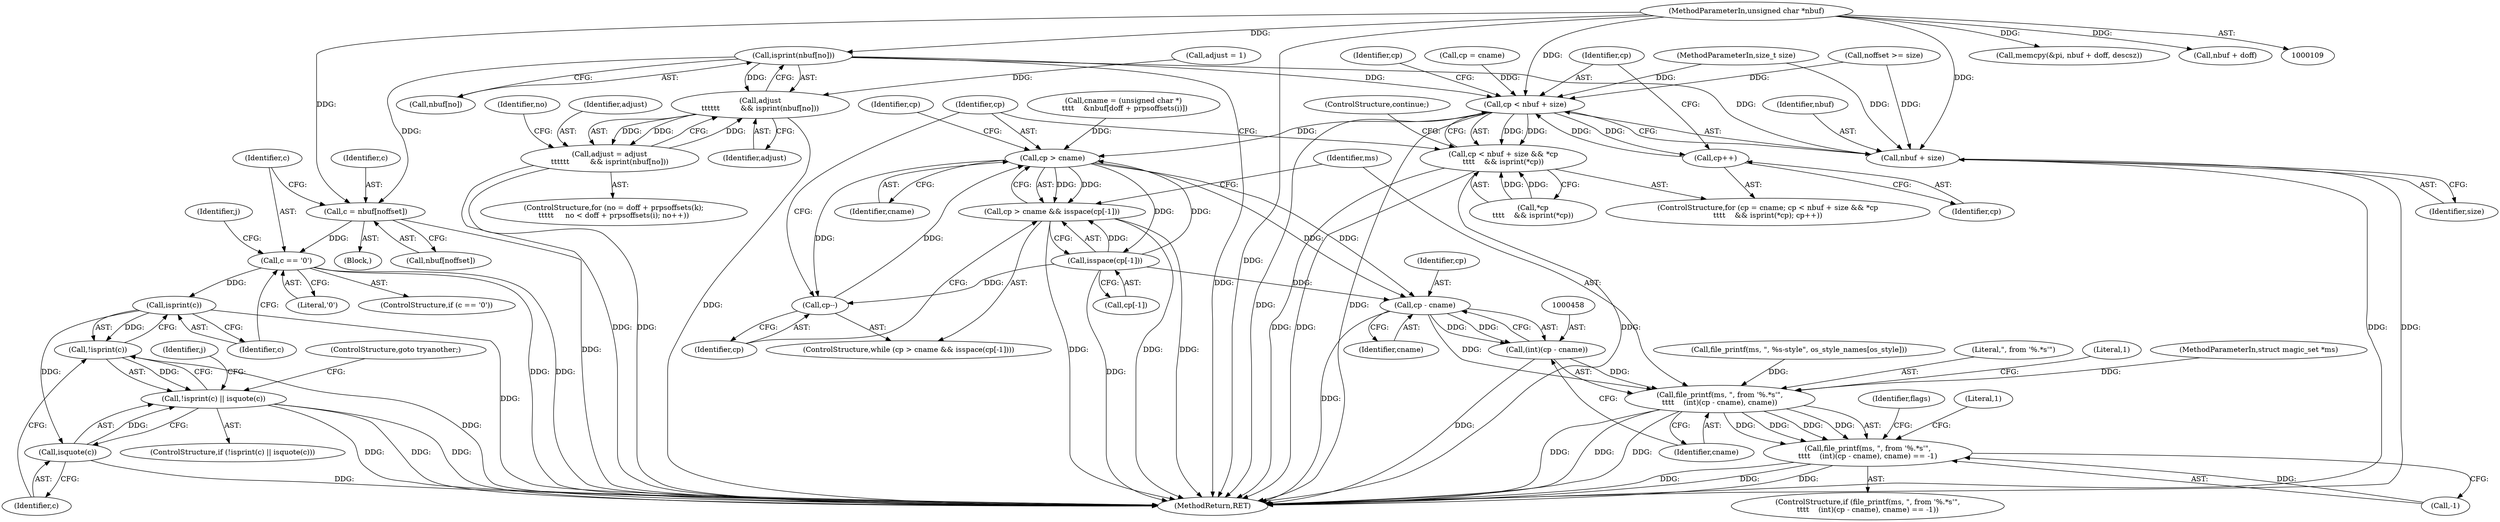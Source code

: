 digraph "0_file_a642587a9c9e2dd7feacdf513c3643ce26ad3c22@pointer" {
"1000401" [label="(Call,isprint(nbuf[no]))"];
"1000111" [label="(MethodParameterIn,unsigned char *nbuf)"];
"1000331" [label="(Call,c = nbuf[noffset])"];
"1000337" [label="(Call,c == '\0')"];
"1000353" [label="(Call,isprint(c))"];
"1000352" [label="(Call,!isprint(c))"];
"1000351" [label="(Call,!isprint(c) || isquote(c))"];
"1000355" [label="(Call,isquote(c))"];
"1000399" [label="(Call,adjust\n\t\t\t\t\t\t         && isprint(nbuf[no]))"];
"1000397" [label="(Call,adjust = adjust\n\t\t\t\t\t\t         && isprint(nbuf[no]))"];
"1000426" [label="(Call,cp < nbuf + size)"];
"1000425" [label="(Call,cp < nbuf + size && *cp\n\t\t\t\t    && isprint(*cp))"];
"1000437" [label="(Call,cp++)"];
"1000442" [label="(Call,cp > cname)"];
"1000441" [label="(Call,cp > cname && isspace(cp[-1]))"];
"1000445" [label="(Call,isspace(cp[-1]))"];
"1000450" [label="(Call,cp--)"];
"1000459" [label="(Call,cp - cname)"];
"1000457" [label="(Call,(int)(cp - cname))"];
"1000454" [label="(Call,file_printf(ms, \", from '%.*s'\",\n\t\t\t\t    (int)(cp - cname), cname))"];
"1000453" [label="(Call,file_printf(ms, \", from '%.*s'\",\n\t\t\t\t    (int)(cp - cname), cname) == -1)"];
"1000428" [label="(Call,nbuf + size)"];
"1000439" [label="(ControlStructure,continue;)"];
"1000444" [label="(Identifier,cname)"];
"1000382" [label="(ControlStructure,for (no = doff + prpsoffsets(k);\n\t\t\t\t\t     no < doff + prpsoffsets(i); no++))"];
"1000355" [label="(Call,isquote(c))"];
"1000437" [label="(Call,cp++)"];
"1000445" [label="(Call,isspace(cp[-1]))"];
"1000464" [label="(Literal,1)"];
"1000427" [label="(Identifier,cp)"];
"1000462" [label="(Identifier,cname)"];
"1000401" [label="(Call,isprint(nbuf[no]))"];
"1000314" [label="(Identifier,j)"];
"1000422" [label="(Call,cp = cname)"];
"1000446" [label="(Call,cp[-1])"];
"1000331" [label="(Call,c = nbuf[noffset])"];
"1000398" [label="(Identifier,adjust)"];
"1000372" [label="(Call,adjust = 1)"];
"1000332" [label="(Identifier,c)"];
"1000469" [label="(Identifier,flags)"];
"1000111" [label="(MethodParameterIn,unsigned char *nbuf)"];
"1000443" [label="(Identifier,cp)"];
"1000110" [label="(MethodParameterIn,struct magic_set *ms)"];
"1000251" [label="(Call,memcpy(&pi, nbuf + doff, descsz))"];
"1000453" [label="(Call,file_printf(ms, \", from '%.*s'\",\n\t\t\t\t    (int)(cp - cname), cname) == -1)"];
"1000466" [label="(Literal,1)"];
"1000353" [label="(Call,isprint(c))"];
"1000337" [label="(Call,c == '\0')"];
"1000119" [label="(MethodParameterIn,size_t size)"];
"1000457" [label="(Call,(int)(cp - cname))"];
"1000216" [label="(Call,file_printf(ms, \", %s-style\", os_style_names[os_style]))"];
"1000354" [label="(Identifier,c)"];
"1000477" [label="(MethodReturn,RET)"];
"1000320" [label="(Block,)"];
"1000441" [label="(Call,cp > cname && isspace(cp[-1]))"];
"1000460" [label="(Identifier,cp)"];
"1000396" [label="(Identifier,no)"];
"1000452" [label="(ControlStructure,if (file_printf(ms, \", from '%.*s'\",\n\t\t\t\t    (int)(cp - cname), cname) == -1))"];
"1000402" [label="(Call,nbuf[no])"];
"1000410" [label="(Call,cname = (unsigned char *)\n \t\t\t\t    &nbuf[doff + prpsoffsets(i)])"];
"1000461" [label="(Identifier,cname)"];
"1000421" [label="(ControlStructure,for (cp = cname; cp < nbuf + size && *cp\n\t\t\t\t    && isprint(*cp); cp++))"];
"1000433" [label="(Identifier,cp)"];
"1000429" [label="(Identifier,nbuf)"];
"1000322" [label="(Call,noffset >= size)"];
"1000397" [label="(Call,adjust = adjust\n\t\t\t\t\t\t         && isprint(nbuf[no]))"];
"1000451" [label="(Identifier,cp)"];
"1000428" [label="(Call,nbuf + size)"];
"1000400" [label="(Identifier,adjust)"];
"1000426" [label="(Call,cp < nbuf + size)"];
"1000338" [label="(Identifier,c)"];
"1000350" [label="(ControlStructure,if (!isprint(c) || isquote(c)))"];
"1000399" [label="(Call,adjust\n\t\t\t\t\t\t         && isprint(nbuf[no]))"];
"1000454" [label="(Call,file_printf(ms, \", from '%.*s'\",\n\t\t\t\t    (int)(cp - cname), cname))"];
"1000450" [label="(Call,cp--)"];
"1000438" [label="(Identifier,cp)"];
"1000463" [label="(Call,-1)"];
"1000343" [label="(Identifier,j)"];
"1000430" [label="(Identifier,size)"];
"1000440" [label="(ControlStructure,while (cp > cname && isspace(cp[-1])))"];
"1000357" [label="(ControlStructure,goto tryanother;)"];
"1000333" [label="(Call,nbuf[noffset])"];
"1000447" [label="(Identifier,cp)"];
"1000455" [label="(Identifier,ms)"];
"1000339" [label="(Literal,'\0')"];
"1000336" [label="(ControlStructure,if (c == '\0'))"];
"1000356" [label="(Identifier,c)"];
"1000431" [label="(Call,*cp\n\t\t\t\t    && isprint(*cp))"];
"1000442" [label="(Call,cp > cname)"];
"1000459" [label="(Call,cp - cname)"];
"1000352" [label="(Call,!isprint(c))"];
"1000456" [label="(Literal,\", from '%.*s'\")"];
"1000351" [label="(Call,!isprint(c) || isquote(c))"];
"1000425" [label="(Call,cp < nbuf + size && *cp\n\t\t\t\t    && isprint(*cp))"];
"1000254" [label="(Call,nbuf + doff)"];
"1000401" -> "1000399"  [label="AST: "];
"1000401" -> "1000402"  [label="CFG: "];
"1000402" -> "1000401"  [label="AST: "];
"1000399" -> "1000401"  [label="CFG: "];
"1000401" -> "1000477"  [label="DDG: "];
"1000401" -> "1000331"  [label="DDG: "];
"1000401" -> "1000399"  [label="DDG: "];
"1000111" -> "1000401"  [label="DDG: "];
"1000401" -> "1000426"  [label="DDG: "];
"1000401" -> "1000428"  [label="DDG: "];
"1000111" -> "1000109"  [label="AST: "];
"1000111" -> "1000477"  [label="DDG: "];
"1000111" -> "1000251"  [label="DDG: "];
"1000111" -> "1000254"  [label="DDG: "];
"1000111" -> "1000331"  [label="DDG: "];
"1000111" -> "1000426"  [label="DDG: "];
"1000111" -> "1000428"  [label="DDG: "];
"1000331" -> "1000320"  [label="AST: "];
"1000331" -> "1000333"  [label="CFG: "];
"1000332" -> "1000331"  [label="AST: "];
"1000333" -> "1000331"  [label="AST: "];
"1000338" -> "1000331"  [label="CFG: "];
"1000331" -> "1000477"  [label="DDG: "];
"1000331" -> "1000337"  [label="DDG: "];
"1000337" -> "1000336"  [label="AST: "];
"1000337" -> "1000339"  [label="CFG: "];
"1000338" -> "1000337"  [label="AST: "];
"1000339" -> "1000337"  [label="AST: "];
"1000343" -> "1000337"  [label="CFG: "];
"1000354" -> "1000337"  [label="CFG: "];
"1000337" -> "1000477"  [label="DDG: "];
"1000337" -> "1000477"  [label="DDG: "];
"1000337" -> "1000353"  [label="DDG: "];
"1000353" -> "1000352"  [label="AST: "];
"1000353" -> "1000354"  [label="CFG: "];
"1000354" -> "1000353"  [label="AST: "];
"1000352" -> "1000353"  [label="CFG: "];
"1000353" -> "1000477"  [label="DDG: "];
"1000353" -> "1000352"  [label="DDG: "];
"1000353" -> "1000355"  [label="DDG: "];
"1000352" -> "1000351"  [label="AST: "];
"1000356" -> "1000352"  [label="CFG: "];
"1000351" -> "1000352"  [label="CFG: "];
"1000352" -> "1000477"  [label="DDG: "];
"1000352" -> "1000351"  [label="DDG: "];
"1000351" -> "1000350"  [label="AST: "];
"1000351" -> "1000355"  [label="CFG: "];
"1000355" -> "1000351"  [label="AST: "];
"1000357" -> "1000351"  [label="CFG: "];
"1000314" -> "1000351"  [label="CFG: "];
"1000351" -> "1000477"  [label="DDG: "];
"1000351" -> "1000477"  [label="DDG: "];
"1000351" -> "1000477"  [label="DDG: "];
"1000355" -> "1000351"  [label="DDG: "];
"1000355" -> "1000356"  [label="CFG: "];
"1000356" -> "1000355"  [label="AST: "];
"1000355" -> "1000477"  [label="DDG: "];
"1000399" -> "1000397"  [label="AST: "];
"1000399" -> "1000400"  [label="CFG: "];
"1000400" -> "1000399"  [label="AST: "];
"1000397" -> "1000399"  [label="CFG: "];
"1000399" -> "1000477"  [label="DDG: "];
"1000399" -> "1000397"  [label="DDG: "];
"1000399" -> "1000397"  [label="DDG: "];
"1000397" -> "1000399"  [label="DDG: "];
"1000372" -> "1000399"  [label="DDG: "];
"1000397" -> "1000382"  [label="AST: "];
"1000398" -> "1000397"  [label="AST: "];
"1000396" -> "1000397"  [label="CFG: "];
"1000397" -> "1000477"  [label="DDG: "];
"1000397" -> "1000477"  [label="DDG: "];
"1000426" -> "1000425"  [label="AST: "];
"1000426" -> "1000428"  [label="CFG: "];
"1000427" -> "1000426"  [label="AST: "];
"1000428" -> "1000426"  [label="AST: "];
"1000433" -> "1000426"  [label="CFG: "];
"1000425" -> "1000426"  [label="CFG: "];
"1000426" -> "1000477"  [label="DDG: "];
"1000426" -> "1000477"  [label="DDG: "];
"1000426" -> "1000425"  [label="DDG: "];
"1000426" -> "1000425"  [label="DDG: "];
"1000437" -> "1000426"  [label="DDG: "];
"1000422" -> "1000426"  [label="DDG: "];
"1000322" -> "1000426"  [label="DDG: "];
"1000119" -> "1000426"  [label="DDG: "];
"1000426" -> "1000437"  [label="DDG: "];
"1000426" -> "1000442"  [label="DDG: "];
"1000425" -> "1000421"  [label="AST: "];
"1000425" -> "1000431"  [label="CFG: "];
"1000431" -> "1000425"  [label="AST: "];
"1000439" -> "1000425"  [label="CFG: "];
"1000443" -> "1000425"  [label="CFG: "];
"1000425" -> "1000477"  [label="DDG: "];
"1000425" -> "1000477"  [label="DDG: "];
"1000425" -> "1000477"  [label="DDG: "];
"1000431" -> "1000425"  [label="DDG: "];
"1000431" -> "1000425"  [label="DDG: "];
"1000437" -> "1000421"  [label="AST: "];
"1000437" -> "1000438"  [label="CFG: "];
"1000438" -> "1000437"  [label="AST: "];
"1000427" -> "1000437"  [label="CFG: "];
"1000442" -> "1000441"  [label="AST: "];
"1000442" -> "1000444"  [label="CFG: "];
"1000443" -> "1000442"  [label="AST: "];
"1000444" -> "1000442"  [label="AST: "];
"1000447" -> "1000442"  [label="CFG: "];
"1000441" -> "1000442"  [label="CFG: "];
"1000442" -> "1000441"  [label="DDG: "];
"1000442" -> "1000441"  [label="DDG: "];
"1000445" -> "1000442"  [label="DDG: "];
"1000450" -> "1000442"  [label="DDG: "];
"1000410" -> "1000442"  [label="DDG: "];
"1000442" -> "1000445"  [label="DDG: "];
"1000442" -> "1000450"  [label="DDG: "];
"1000442" -> "1000459"  [label="DDG: "];
"1000442" -> "1000459"  [label="DDG: "];
"1000441" -> "1000440"  [label="AST: "];
"1000441" -> "1000445"  [label="CFG: "];
"1000445" -> "1000441"  [label="AST: "];
"1000451" -> "1000441"  [label="CFG: "];
"1000455" -> "1000441"  [label="CFG: "];
"1000441" -> "1000477"  [label="DDG: "];
"1000441" -> "1000477"  [label="DDG: "];
"1000441" -> "1000477"  [label="DDG: "];
"1000445" -> "1000441"  [label="DDG: "];
"1000445" -> "1000446"  [label="CFG: "];
"1000446" -> "1000445"  [label="AST: "];
"1000445" -> "1000477"  [label="DDG: "];
"1000445" -> "1000450"  [label="DDG: "];
"1000445" -> "1000459"  [label="DDG: "];
"1000450" -> "1000440"  [label="AST: "];
"1000450" -> "1000451"  [label="CFG: "];
"1000451" -> "1000450"  [label="AST: "];
"1000443" -> "1000450"  [label="CFG: "];
"1000459" -> "1000457"  [label="AST: "];
"1000459" -> "1000461"  [label="CFG: "];
"1000460" -> "1000459"  [label="AST: "];
"1000461" -> "1000459"  [label="AST: "];
"1000457" -> "1000459"  [label="CFG: "];
"1000459" -> "1000477"  [label="DDG: "];
"1000459" -> "1000457"  [label="DDG: "];
"1000459" -> "1000457"  [label="DDG: "];
"1000459" -> "1000454"  [label="DDG: "];
"1000457" -> "1000454"  [label="AST: "];
"1000458" -> "1000457"  [label="AST: "];
"1000462" -> "1000457"  [label="CFG: "];
"1000457" -> "1000477"  [label="DDG: "];
"1000457" -> "1000454"  [label="DDG: "];
"1000454" -> "1000453"  [label="AST: "];
"1000454" -> "1000462"  [label="CFG: "];
"1000455" -> "1000454"  [label="AST: "];
"1000456" -> "1000454"  [label="AST: "];
"1000462" -> "1000454"  [label="AST: "];
"1000464" -> "1000454"  [label="CFG: "];
"1000454" -> "1000477"  [label="DDG: "];
"1000454" -> "1000477"  [label="DDG: "];
"1000454" -> "1000477"  [label="DDG: "];
"1000454" -> "1000453"  [label="DDG: "];
"1000454" -> "1000453"  [label="DDG: "];
"1000454" -> "1000453"  [label="DDG: "];
"1000454" -> "1000453"  [label="DDG: "];
"1000216" -> "1000454"  [label="DDG: "];
"1000110" -> "1000454"  [label="DDG: "];
"1000453" -> "1000452"  [label="AST: "];
"1000453" -> "1000463"  [label="CFG: "];
"1000463" -> "1000453"  [label="AST: "];
"1000466" -> "1000453"  [label="CFG: "];
"1000469" -> "1000453"  [label="CFG: "];
"1000453" -> "1000477"  [label="DDG: "];
"1000453" -> "1000477"  [label="DDG: "];
"1000453" -> "1000477"  [label="DDG: "];
"1000463" -> "1000453"  [label="DDG: "];
"1000428" -> "1000430"  [label="CFG: "];
"1000429" -> "1000428"  [label="AST: "];
"1000430" -> "1000428"  [label="AST: "];
"1000428" -> "1000477"  [label="DDG: "];
"1000428" -> "1000477"  [label="DDG: "];
"1000322" -> "1000428"  [label="DDG: "];
"1000119" -> "1000428"  [label="DDG: "];
}
